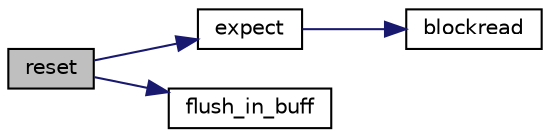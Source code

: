 digraph "reset"
{
  edge [fontname="Helvetica",fontsize="10",labelfontname="Helvetica",labelfontsize="10"];
  node [fontname="Helvetica",fontsize="10",shape=record];
  rankdir="LR";
  Node85 [label="reset",height=0.2,width=0.4,color="black", fillcolor="grey75", style="filled", fontcolor="black"];
  Node85 -> Node86 [color="midnightblue",fontsize="10",style="solid",fontname="Helvetica"];
  Node86 [label="expect",height=0.2,width=0.4,color="black", fillcolor="white", style="filled",URL="$class_esp_server.html#aff5ea67ab96af075223b2b836036ccf1"];
  Node86 -> Node87 [color="midnightblue",fontsize="10",style="solid",fontname="Helvetica"];
  Node87 [label="blockread",height=0.2,width=0.4,color="black", fillcolor="white", style="filled",URL="$class_esp_server.html#ac2b4ae3c7ebcd751c4c8020412fa3270"];
  Node85 -> Node88 [color="midnightblue",fontsize="10",style="solid",fontname="Helvetica"];
  Node88 [label="flush_in_buff",height=0.2,width=0.4,color="black", fillcolor="white", style="filled",URL="$class_esp_server.html#a1d791edc8eca304acc71f702f07c0437"];
}
